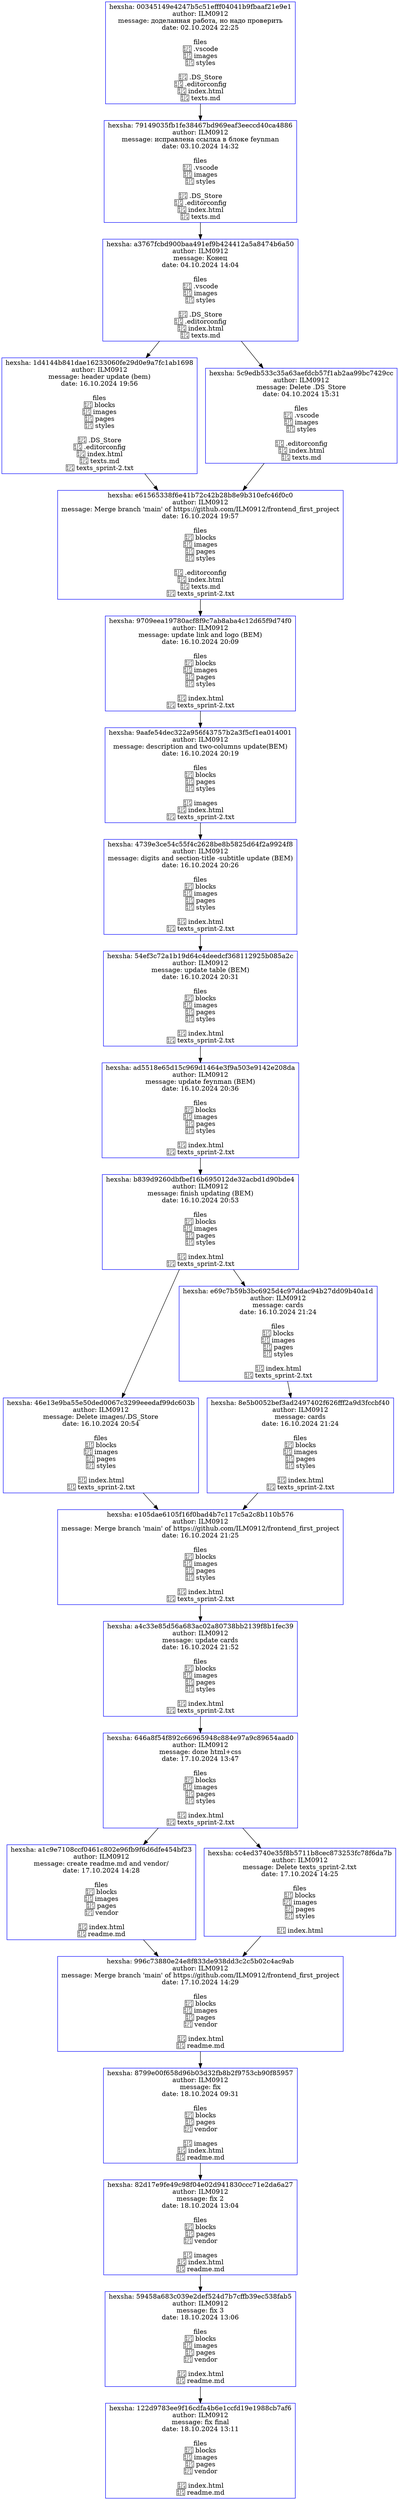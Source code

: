 digraph CommitGraph {
node [shape=rect, color=blue]

"122d9783ee9f16cdfa4b6e1ccfd19e1988cb7af6" [label="hexsha: 122d9783ee9f16cdfa4b6e1ccfd19e1988cb7af6
author: ILM0912
message: fix final
date: 18.10.2024 13:11

files
📁 blocks
📁 images
📁 pages
📁 vendor

📄 index.html
📄 readme.md
"];
"59458a683c039e2def524d7b7cffb39ec538fab5" -> "122d9783ee9f16cdfa4b6e1ccfd19e1988cb7af6";


"59458a683c039e2def524d7b7cffb39ec538fab5" [label="hexsha: 59458a683c039e2def524d7b7cffb39ec538fab5
author: ILM0912
message: fix 3
date: 18.10.2024 13:06

files
📁 blocks
📁 images
📁 pages
📁 vendor

📄 index.html
📄 readme.md
"];
"82d17e9fe49c98f04e02d941830ccc71e2da6a27" -> "59458a683c039e2def524d7b7cffb39ec538fab5";


"82d17e9fe49c98f04e02d941830ccc71e2da6a27" [label="hexsha: 82d17e9fe49c98f04e02d941830ccc71e2da6a27
author: ILM0912
message: fix 2
date: 18.10.2024 13:04

files
📁 blocks
📁 pages
📁 vendor

📄 images
📄 index.html
📄 readme.md
"];
"8799e00f658d96b03d32fb8b2f9753cb90f85957" -> "82d17e9fe49c98f04e02d941830ccc71e2da6a27";


"8799e00f658d96b03d32fb8b2f9753cb90f85957" [label="hexsha: 8799e00f658d96b03d32fb8b2f9753cb90f85957
author: ILM0912
message: fix
date: 18.10.2024 09:31

files
📁 blocks
📁 pages
📁 vendor

📄 images
📄 index.html
📄 readme.md
"];
"996c73880e24e8f833de938dd3c2c5b02c4ac9ab" -> "8799e00f658d96b03d32fb8b2f9753cb90f85957";


"996c73880e24e8f833de938dd3c2c5b02c4ac9ab" [label="hexsha: 996c73880e24e8f833de938dd3c2c5b02c4ac9ab
author: ILM0912
message: Merge branch 'main' of https://github.com/ILM0912/frontend_first_project
date: 17.10.2024 14:29

files
📁 blocks
📁 images
📁 pages
📁 vendor

📄 index.html
📄 readme.md
"];
"a1c9e7108ccf0461c802e96fb9f6d6dfe454bf23" -> "996c73880e24e8f833de938dd3c2c5b02c4ac9ab";
"cc4ed3740e35f8b5711b8cec873253fc78f6da7b" -> "996c73880e24e8f833de938dd3c2c5b02c4ac9ab";


"a1c9e7108ccf0461c802e96fb9f6d6dfe454bf23" [label="hexsha: a1c9e7108ccf0461c802e96fb9f6d6dfe454bf23
author: ILM0912
message: create readme.md and vendor/
date: 17.10.2024 14:28

files
📁 blocks
📁 images
📁 pages
📁 vendor

📄 index.html
📄 readme.md
"];
"646a8f54f892c66965948c884e97a9c89654aad0" -> "a1c9e7108ccf0461c802e96fb9f6d6dfe454bf23";


"cc4ed3740e35f8b5711b8cec873253fc78f6da7b" [label="hexsha: cc4ed3740e35f8b5711b8cec873253fc78f6da7b
author: ILM0912
message: Delete texts_sprint-2.txt
date: 17.10.2024 14:25

files
📁 blocks
📁 images
📁 pages
📁 styles

📄 index.html
"];
"646a8f54f892c66965948c884e97a9c89654aad0" -> "cc4ed3740e35f8b5711b8cec873253fc78f6da7b";


"646a8f54f892c66965948c884e97a9c89654aad0" [label="hexsha: 646a8f54f892c66965948c884e97a9c89654aad0
author: ILM0912
message: done html+css
date: 17.10.2024 13:47

files
📁 blocks
📁 images
📁 pages
📁 styles

📄 index.html
📄 texts_sprint-2.txt
"];
"a4c33e85d56a683ac02a80738bb2139f8b1fec39" -> "646a8f54f892c66965948c884e97a9c89654aad0";


"a4c33e85d56a683ac02a80738bb2139f8b1fec39" [label="hexsha: a4c33e85d56a683ac02a80738bb2139f8b1fec39
author: ILM0912
message: update cards
date: 16.10.2024 21:52

files
📁 blocks
📁 images
📁 pages
📁 styles

📄 index.html
📄 texts_sprint-2.txt
"];
"e105dae6105f16f0bad4b7c117c5a2c8b110b576" -> "a4c33e85d56a683ac02a80738bb2139f8b1fec39";


"e105dae6105f16f0bad4b7c117c5a2c8b110b576" [label="hexsha: e105dae6105f16f0bad4b7c117c5a2c8b110b576
author: ILM0912
message: Merge branch 'main' of https://github.com/ILM0912/frontend_first_project
date: 16.10.2024 21:25

files
📁 blocks
📁 images
📁 pages
📁 styles

📄 index.html
📄 texts_sprint-2.txt
"];
"8e5b0052bef3ad2497402f626fff2a9d3fccbf40" -> "e105dae6105f16f0bad4b7c117c5a2c8b110b576";
"46e13e9ba55e50ded0067c3299eeedaf99dc603b" -> "e105dae6105f16f0bad4b7c117c5a2c8b110b576";


"8e5b0052bef3ad2497402f626fff2a9d3fccbf40" [label="hexsha: 8e5b0052bef3ad2497402f626fff2a9d3fccbf40
author: ILM0912
message: cards
date: 16.10.2024 21:24

files
📁 blocks
📁 images
📁 pages
📁 styles

📄 index.html
📄 texts_sprint-2.txt
"];
"e69c7b59b3bc6925d4c97ddac94b27dd09b40a1d" -> "8e5b0052bef3ad2497402f626fff2a9d3fccbf40";


"46e13e9ba55e50ded0067c3299eeedaf99dc603b" [label="hexsha: 46e13e9ba55e50ded0067c3299eeedaf99dc603b
author: ILM0912
message: Delete images/.DS_Store
date: 16.10.2024 20:54

files
📁 blocks
📁 images
📁 pages
📁 styles

📄 index.html
📄 texts_sprint-2.txt
"];
"b839d9260dbfbef16b695012de32acbd1d90bde4" -> "46e13e9ba55e50ded0067c3299eeedaf99dc603b";


"e69c7b59b3bc6925d4c97ddac94b27dd09b40a1d" [label="hexsha: e69c7b59b3bc6925d4c97ddac94b27dd09b40a1d
author: ILM0912
message: cards
date: 16.10.2024 21:24

files
📁 blocks
📁 images
📁 pages
📁 styles

📄 index.html
📄 texts_sprint-2.txt
"];
"b839d9260dbfbef16b695012de32acbd1d90bde4" -> "e69c7b59b3bc6925d4c97ddac94b27dd09b40a1d";


"b839d9260dbfbef16b695012de32acbd1d90bde4" [label="hexsha: b839d9260dbfbef16b695012de32acbd1d90bde4
author: ILM0912
message: finish updating (BEM)
date: 16.10.2024 20:53

files
📁 blocks
📁 images
📁 pages
📁 styles

📄 index.html
📄 texts_sprint-2.txt
"];
"ad5518e65d15c969d1464e3f9a503e9142e208da" -> "b839d9260dbfbef16b695012de32acbd1d90bde4";


"ad5518e65d15c969d1464e3f9a503e9142e208da" [label="hexsha: ad5518e65d15c969d1464e3f9a503e9142e208da
author: ILM0912
message: update feynman (BEM)
date: 16.10.2024 20:36

files
📁 blocks
📁 images
📁 pages
📁 styles

📄 index.html
📄 texts_sprint-2.txt
"];
"54ef3c72a1b19d64c4deedcf368112925b085a2c" -> "ad5518e65d15c969d1464e3f9a503e9142e208da";


"54ef3c72a1b19d64c4deedcf368112925b085a2c" [label="hexsha: 54ef3c72a1b19d64c4deedcf368112925b085a2c
author: ILM0912
message: update table (BEM)
date: 16.10.2024 20:31

files
📁 blocks
📁 images
📁 pages
📁 styles

📄 index.html
📄 texts_sprint-2.txt
"];
"4739e3ce54c55f4c2628be8b5825d64f2a9924f8" -> "54ef3c72a1b19d64c4deedcf368112925b085a2c";


"4739e3ce54c55f4c2628be8b5825d64f2a9924f8" [label="hexsha: 4739e3ce54c55f4c2628be8b5825d64f2a9924f8
author: ILM0912
message: digits and section-title -subtitle update (BEM)
date: 16.10.2024 20:26

files
📁 blocks
📁 images
📁 pages
📁 styles

📄 index.html
📄 texts_sprint-2.txt
"];
"9aafe54dec322a956f43757b2a3f5cf1ea014001" -> "4739e3ce54c55f4c2628be8b5825d64f2a9924f8";


"9aafe54dec322a956f43757b2a3f5cf1ea014001" [label="hexsha: 9aafe54dec322a956f43757b2a3f5cf1ea014001
author: ILM0912
message: description and two-columns update(BEM)
date: 16.10.2024 20:19

files
📁 blocks
📁 pages
📁 styles

📄 images
📄 index.html
📄 texts_sprint-2.txt
"];
"9709eea19780acf8f9c7ab8aba4c12d65f9d74f0" -> "9aafe54dec322a956f43757b2a3f5cf1ea014001";


"9709eea19780acf8f9c7ab8aba4c12d65f9d74f0" [label="hexsha: 9709eea19780acf8f9c7ab8aba4c12d65f9d74f0
author: ILM0912
message: update link and logo (BEM)
date: 16.10.2024 20:09

files
📁 blocks
📁 images
📁 pages
📁 styles

📄 index.html
📄 texts_sprint-2.txt
"];
"e61565338f6e41b72c42b28b8e9b310efc46f0c0" -> "9709eea19780acf8f9c7ab8aba4c12d65f9d74f0";


"e61565338f6e41b72c42b28b8e9b310efc46f0c0" [label="hexsha: e61565338f6e41b72c42b28b8e9b310efc46f0c0
author: ILM0912
message: Merge branch 'main' of https://github.com/ILM0912/frontend_first_project
date: 16.10.2024 19:57

files
📁 blocks
📁 images
📁 pages
📁 styles

📄 .editorconfig
📄 index.html
📄 texts.md
📄 texts_sprint-2.txt
"];
"1d4144b841dae16233060fe29d0e9a7fc1ab1698" -> "e61565338f6e41b72c42b28b8e9b310efc46f0c0";
"5c9edb533c35a63aefdcb57f1ab2aa99bc7429cc" -> "e61565338f6e41b72c42b28b8e9b310efc46f0c0";


"1d4144b841dae16233060fe29d0e9a7fc1ab1698" [label="hexsha: 1d4144b841dae16233060fe29d0e9a7fc1ab1698
author: ILM0912
message: header update (bem)
date: 16.10.2024 19:56

files
📁 blocks
📁 images
📁 pages
📁 styles

📄 .DS_Store
📄 .editorconfig
📄 index.html
📄 texts.md
📄 texts_sprint-2.txt
"];
"a3767fcbd900baa491ef9b424412a5a8474b6a50" -> "1d4144b841dae16233060fe29d0e9a7fc1ab1698";


"5c9edb533c35a63aefdcb57f1ab2aa99bc7429cc" [label="hexsha: 5c9edb533c35a63aefdcb57f1ab2aa99bc7429cc
author: ILM0912
message: Delete .DS_Store
date: 04.10.2024 15:31

files
📁 .vscode
📁 images
📁 styles

📄 .editorconfig
📄 index.html
📄 texts.md
"];
"a3767fcbd900baa491ef9b424412a5a8474b6a50" -> "5c9edb533c35a63aefdcb57f1ab2aa99bc7429cc";


"a3767fcbd900baa491ef9b424412a5a8474b6a50" [label="hexsha: a3767fcbd900baa491ef9b424412a5a8474b6a50
author: ILM0912
message: Конец
date: 04.10.2024 14:04

files
📁 .vscode
📁 images
📁 styles

📄 .DS_Store
📄 .editorconfig
📄 index.html
📄 texts.md
"];
"79149035fb1fe38467bd969eaf3eeccd40ca4886" -> "a3767fcbd900baa491ef9b424412a5a8474b6a50";


"79149035fb1fe38467bd969eaf3eeccd40ca4886" [label="hexsha: 79149035fb1fe38467bd969eaf3eeccd40ca4886
author: ILM0912
message: исправлена ссылка в блоке feynman
date: 03.10.2024 14:32

files
📁 .vscode
📁 images
📁 styles

📄 .DS_Store
📄 .editorconfig
📄 index.html
📄 texts.md
"];
"00345149e4247b5c51efff04041b9fbaaf21e9e1" -> "79149035fb1fe38467bd969eaf3eeccd40ca4886";


"00345149e4247b5c51efff04041b9fbaaf21e9e1" [label="hexsha: 00345149e4247b5c51efff04041b9fbaaf21e9e1
author: ILM0912
message: доделанная работа, но надо проверить
date: 02.10.2024 22:25

files
📁 .vscode
📁 images
📁 styles

📄 .DS_Store
📄 .editorconfig
📄 index.html
📄 texts.md
"];
}
